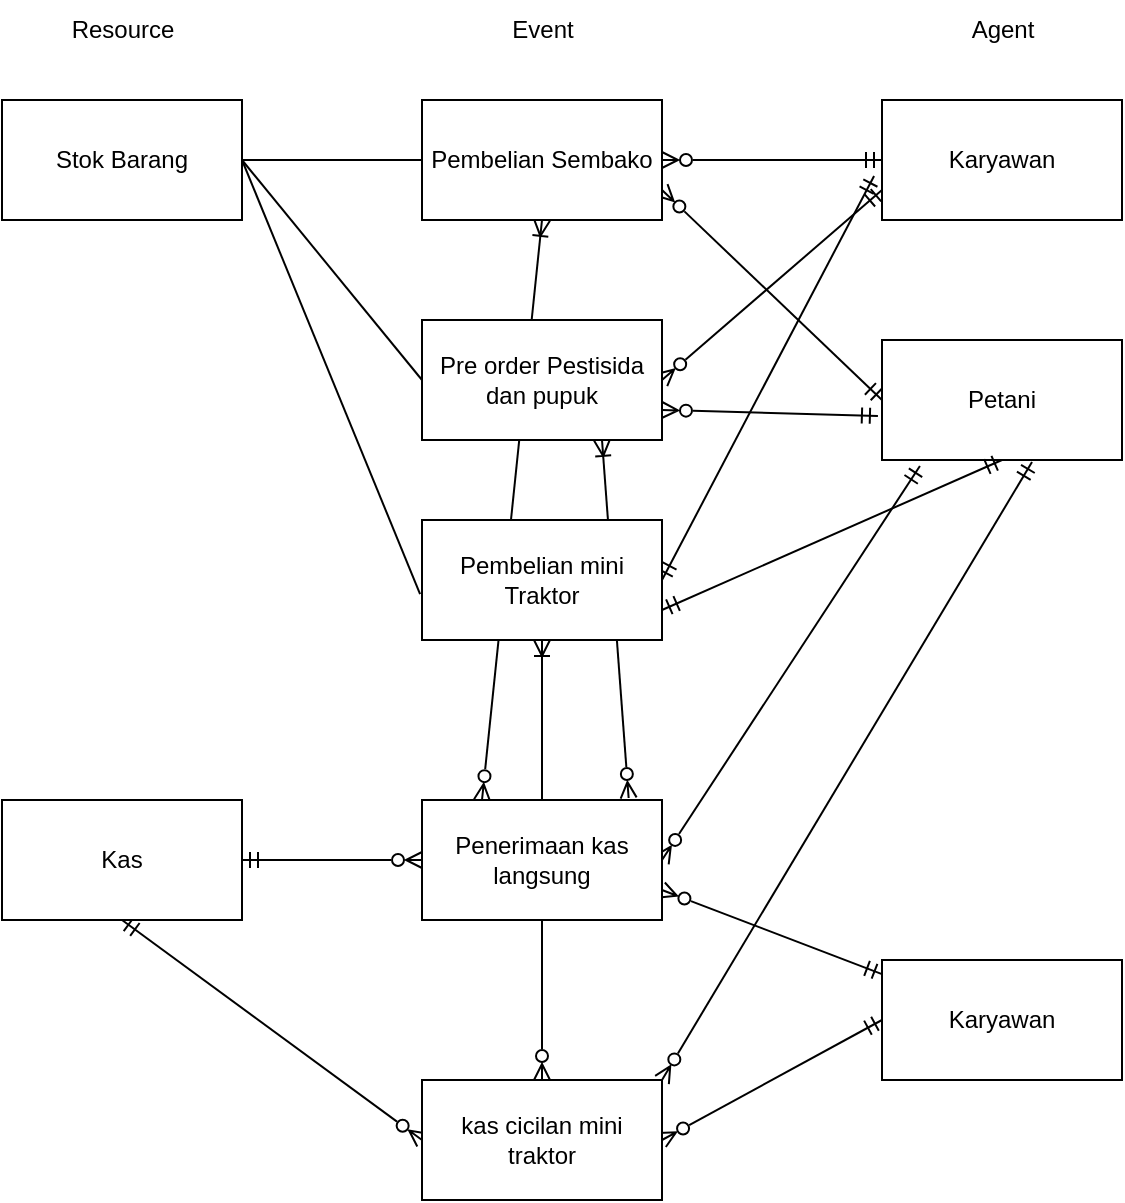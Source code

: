 <mxfile version="20.6.0" type="github">
  <diagram id="C5RBs43oDa-KdzZeNtuy" name="Page-1">
    <mxGraphModel dx="876" dy="386" grid="1" gridSize="10" guides="1" tooltips="1" connect="1" arrows="1" fold="1" page="1" pageScale="1" pageWidth="827" pageHeight="1169" math="0" shadow="0">
      <root>
        <mxCell id="WIyWlLk6GJQsqaUBKTNV-0" />
        <mxCell id="WIyWlLk6GJQsqaUBKTNV-1" parent="WIyWlLk6GJQsqaUBKTNV-0" />
        <mxCell id="PRKDy5d3mWUBLn4jBvoK-0" style="edgeStyle=none;rounded=0;orthogonalLoop=1;jettySize=auto;html=1;exitX=1;exitY=0.5;exitDx=0;exitDy=0;entryX=0;entryY=0.5;entryDx=0;entryDy=0;startArrow=none;startFill=0;endArrow=none;endFill=0;" edge="1" parent="WIyWlLk6GJQsqaUBKTNV-1" source="PRKDy5d3mWUBLn4jBvoK-3" target="PRKDy5d3mWUBLn4jBvoK-16">
          <mxGeometry relative="1" as="geometry" />
        </mxCell>
        <mxCell id="PRKDy5d3mWUBLn4jBvoK-1" style="edgeStyle=none;rounded=0;orthogonalLoop=1;jettySize=auto;html=1;exitX=1;exitY=0.5;exitDx=0;exitDy=0;entryX=0;entryY=0.5;entryDx=0;entryDy=0;startArrow=none;startFill=0;endArrow=none;endFill=0;" edge="1" parent="WIyWlLk6GJQsqaUBKTNV-1" source="PRKDy5d3mWUBLn4jBvoK-3" target="PRKDy5d3mWUBLn4jBvoK-8">
          <mxGeometry relative="1" as="geometry" />
        </mxCell>
        <mxCell id="PRKDy5d3mWUBLn4jBvoK-2" style="edgeStyle=none;rounded=0;orthogonalLoop=1;jettySize=auto;html=1;exitX=1;exitY=0.5;exitDx=0;exitDy=0;entryX=-0.008;entryY=0.617;entryDx=0;entryDy=0;entryPerimeter=0;startArrow=none;startFill=0;endArrow=none;endFill=0;" edge="1" parent="WIyWlLk6GJQsqaUBKTNV-1" source="PRKDy5d3mWUBLn4jBvoK-3" target="PRKDy5d3mWUBLn4jBvoK-20">
          <mxGeometry relative="1" as="geometry" />
        </mxCell>
        <mxCell id="PRKDy5d3mWUBLn4jBvoK-3" value="Stok Barang" style="rounded=0;whiteSpace=wrap;html=1;" vertex="1" parent="WIyWlLk6GJQsqaUBKTNV-1">
          <mxGeometry x="120" y="160" width="120" height="60" as="geometry" />
        </mxCell>
        <mxCell id="PRKDy5d3mWUBLn4jBvoK-4" value="Resource" style="text;html=1;align=center;verticalAlign=middle;resizable=0;points=[];autosize=1;strokeColor=none;fillColor=none;" vertex="1" parent="WIyWlLk6GJQsqaUBKTNV-1">
          <mxGeometry x="145" y="110" width="70" height="30" as="geometry" />
        </mxCell>
        <mxCell id="PRKDy5d3mWUBLn4jBvoK-5" style="edgeStyle=orthogonalEdgeStyle;rounded=0;orthogonalLoop=1;jettySize=auto;html=1;entryX=0;entryY=0.5;entryDx=0;entryDy=0;startArrow=ERzeroToMany;startFill=0;endArrow=ERmandOne;endFill=0;" edge="1" parent="WIyWlLk6GJQsqaUBKTNV-1" source="PRKDy5d3mWUBLn4jBvoK-8" target="PRKDy5d3mWUBLn4jBvoK-10">
          <mxGeometry relative="1" as="geometry" />
        </mxCell>
        <mxCell id="PRKDy5d3mWUBLn4jBvoK-6" style="edgeStyle=none;rounded=0;orthogonalLoop=1;jettySize=auto;html=1;exitX=1;exitY=0.75;exitDx=0;exitDy=0;entryX=0;entryY=0.5;entryDx=0;entryDy=0;startArrow=ERzeroToMany;startFill=0;endArrow=ERmandOne;endFill=0;" edge="1" parent="WIyWlLk6GJQsqaUBKTNV-1" source="PRKDy5d3mWUBLn4jBvoK-8" target="PRKDy5d3mWUBLn4jBvoK-12">
          <mxGeometry relative="1" as="geometry" />
        </mxCell>
        <mxCell id="PRKDy5d3mWUBLn4jBvoK-7" style="edgeStyle=none;rounded=0;orthogonalLoop=1;jettySize=auto;html=1;exitX=0.5;exitY=1;exitDx=0;exitDy=0;entryX=0.25;entryY=0;entryDx=0;entryDy=0;startArrow=ERoneToMany;startFill=0;endArrow=ERzeroToMany;endFill=0;" edge="1" parent="WIyWlLk6GJQsqaUBKTNV-1" source="PRKDy5d3mWUBLn4jBvoK-8" target="PRKDy5d3mWUBLn4jBvoK-26">
          <mxGeometry relative="1" as="geometry" />
        </mxCell>
        <mxCell id="PRKDy5d3mWUBLn4jBvoK-8" value="Pembelian Sembako" style="whiteSpace=wrap;html=1;" vertex="1" parent="WIyWlLk6GJQsqaUBKTNV-1">
          <mxGeometry x="330" y="160" width="120" height="60" as="geometry" />
        </mxCell>
        <mxCell id="PRKDy5d3mWUBLn4jBvoK-9" value="Event&lt;br&gt;" style="text;html=1;align=center;verticalAlign=middle;resizable=0;points=[];autosize=1;strokeColor=none;fillColor=none;" vertex="1" parent="WIyWlLk6GJQsqaUBKTNV-1">
          <mxGeometry x="365" y="110" width="50" height="30" as="geometry" />
        </mxCell>
        <mxCell id="PRKDy5d3mWUBLn4jBvoK-10" value="Karyawan" style="whiteSpace=wrap;html=1;" vertex="1" parent="WIyWlLk6GJQsqaUBKTNV-1">
          <mxGeometry x="560" y="160" width="120" height="60" as="geometry" />
        </mxCell>
        <mxCell id="PRKDy5d3mWUBLn4jBvoK-11" value="Agent" style="text;html=1;align=center;verticalAlign=middle;resizable=0;points=[];autosize=1;strokeColor=none;fillColor=none;" vertex="1" parent="WIyWlLk6GJQsqaUBKTNV-1">
          <mxGeometry x="595" y="110" width="50" height="30" as="geometry" />
        </mxCell>
        <mxCell id="PRKDy5d3mWUBLn4jBvoK-12" value="Petani" style="whiteSpace=wrap;html=1;" vertex="1" parent="WIyWlLk6GJQsqaUBKTNV-1">
          <mxGeometry x="560" y="280" width="120" height="60" as="geometry" />
        </mxCell>
        <mxCell id="PRKDy5d3mWUBLn4jBvoK-13" style="edgeStyle=none;rounded=0;orthogonalLoop=1;jettySize=auto;html=1;exitX=1;exitY=0.5;exitDx=0;exitDy=0;entryX=0;entryY=0.75;entryDx=0;entryDy=0;startArrow=ERzeroToMany;startFill=0;endArrow=ERmandOne;endFill=0;" edge="1" parent="WIyWlLk6GJQsqaUBKTNV-1" source="PRKDy5d3mWUBLn4jBvoK-16" target="PRKDy5d3mWUBLn4jBvoK-10">
          <mxGeometry relative="1" as="geometry" />
        </mxCell>
        <mxCell id="PRKDy5d3mWUBLn4jBvoK-14" style="edgeStyle=none;rounded=0;orthogonalLoop=1;jettySize=auto;html=1;exitX=1;exitY=0.75;exitDx=0;exitDy=0;entryX=-0.017;entryY=0.633;entryDx=0;entryDy=0;entryPerimeter=0;startArrow=ERzeroToMany;startFill=0;endArrow=ERmandOne;endFill=0;" edge="1" parent="WIyWlLk6GJQsqaUBKTNV-1" source="PRKDy5d3mWUBLn4jBvoK-16" target="PRKDy5d3mWUBLn4jBvoK-12">
          <mxGeometry relative="1" as="geometry" />
        </mxCell>
        <mxCell id="PRKDy5d3mWUBLn4jBvoK-15" style="edgeStyle=none;rounded=0;orthogonalLoop=1;jettySize=auto;html=1;exitX=0.75;exitY=1;exitDx=0;exitDy=0;entryX=0.861;entryY=-0.017;entryDx=0;entryDy=0;entryPerimeter=0;startArrow=ERoneToMany;startFill=0;endArrow=ERzeroToMany;endFill=0;" edge="1" parent="WIyWlLk6GJQsqaUBKTNV-1" source="PRKDy5d3mWUBLn4jBvoK-16" target="PRKDy5d3mWUBLn4jBvoK-26">
          <mxGeometry relative="1" as="geometry" />
        </mxCell>
        <mxCell id="PRKDy5d3mWUBLn4jBvoK-16" value="Pre order Pestisida dan pupuk" style="whiteSpace=wrap;html=1;" vertex="1" parent="WIyWlLk6GJQsqaUBKTNV-1">
          <mxGeometry x="330" y="270" width="120" height="60" as="geometry" />
        </mxCell>
        <mxCell id="PRKDy5d3mWUBLn4jBvoK-17" style="edgeStyle=none;rounded=0;orthogonalLoop=1;jettySize=auto;html=1;exitX=1;exitY=0.5;exitDx=0;exitDy=0;entryX=-0.033;entryY=0.633;entryDx=0;entryDy=0;entryPerimeter=0;startArrow=ERmandOne;startFill=0;endArrow=ERmandOne;endFill=0;" edge="1" parent="WIyWlLk6GJQsqaUBKTNV-1" source="PRKDy5d3mWUBLn4jBvoK-20" target="PRKDy5d3mWUBLn4jBvoK-10">
          <mxGeometry relative="1" as="geometry" />
        </mxCell>
        <mxCell id="PRKDy5d3mWUBLn4jBvoK-18" style="edgeStyle=none;rounded=0;orthogonalLoop=1;jettySize=auto;html=1;exitX=1;exitY=0.75;exitDx=0;exitDy=0;entryX=0.5;entryY=1;entryDx=0;entryDy=0;startArrow=ERmandOne;startFill=0;endArrow=ERmandOne;endFill=0;" edge="1" parent="WIyWlLk6GJQsqaUBKTNV-1" source="PRKDy5d3mWUBLn4jBvoK-20" target="PRKDy5d3mWUBLn4jBvoK-12">
          <mxGeometry relative="1" as="geometry" />
        </mxCell>
        <mxCell id="PRKDy5d3mWUBLn4jBvoK-19" style="edgeStyle=none;rounded=0;orthogonalLoop=1;jettySize=auto;html=1;exitX=0.5;exitY=1;exitDx=0;exitDy=0;entryX=0.5;entryY=0;entryDx=0;entryDy=0;startArrow=ERoneToMany;startFill=0;endArrow=ERzeroToMany;endFill=0;" edge="1" parent="WIyWlLk6GJQsqaUBKTNV-1" source="PRKDy5d3mWUBLn4jBvoK-20" target="PRKDy5d3mWUBLn4jBvoK-29">
          <mxGeometry relative="1" as="geometry" />
        </mxCell>
        <mxCell id="PRKDy5d3mWUBLn4jBvoK-20" value="Pembelian mini Traktor" style="whiteSpace=wrap;html=1;" vertex="1" parent="WIyWlLk6GJQsqaUBKTNV-1">
          <mxGeometry x="330" y="370" width="120" height="60" as="geometry" />
        </mxCell>
        <mxCell id="PRKDy5d3mWUBLn4jBvoK-21" style="edgeStyle=none;rounded=0;orthogonalLoop=1;jettySize=auto;html=1;exitX=1;exitY=0.5;exitDx=0;exitDy=0;entryX=0;entryY=0.5;entryDx=0;entryDy=0;startArrow=ERmandOne;startFill=0;endArrow=ERzeroToMany;endFill=0;" edge="1" parent="WIyWlLk6GJQsqaUBKTNV-1" source="PRKDy5d3mWUBLn4jBvoK-23" target="PRKDy5d3mWUBLn4jBvoK-26">
          <mxGeometry relative="1" as="geometry" />
        </mxCell>
        <mxCell id="PRKDy5d3mWUBLn4jBvoK-22" style="edgeStyle=none;rounded=0;orthogonalLoop=1;jettySize=auto;html=1;exitX=0.5;exitY=1;exitDx=0;exitDy=0;entryX=0;entryY=0.5;entryDx=0;entryDy=0;startArrow=ERmandOne;startFill=0;endArrow=ERzeroToMany;endFill=0;" edge="1" parent="WIyWlLk6GJQsqaUBKTNV-1" source="PRKDy5d3mWUBLn4jBvoK-23" target="PRKDy5d3mWUBLn4jBvoK-29">
          <mxGeometry relative="1" as="geometry" />
        </mxCell>
        <mxCell id="PRKDy5d3mWUBLn4jBvoK-23" value="Kas" style="rounded=0;whiteSpace=wrap;html=1;" vertex="1" parent="WIyWlLk6GJQsqaUBKTNV-1">
          <mxGeometry x="120" y="510" width="120" height="60" as="geometry" />
        </mxCell>
        <mxCell id="PRKDy5d3mWUBLn4jBvoK-24" style="edgeStyle=none;rounded=0;orthogonalLoop=1;jettySize=auto;html=1;exitX=1;exitY=0.5;exitDx=0;exitDy=0;entryX=0.158;entryY=1.05;entryDx=0;entryDy=0;entryPerimeter=0;startArrow=ERzeroToMany;startFill=0;endArrow=ERmandOne;endFill=0;" edge="1" parent="WIyWlLk6GJQsqaUBKTNV-1" source="PRKDy5d3mWUBLn4jBvoK-26" target="PRKDy5d3mWUBLn4jBvoK-12">
          <mxGeometry relative="1" as="geometry" />
        </mxCell>
        <mxCell id="PRKDy5d3mWUBLn4jBvoK-25" style="edgeStyle=none;rounded=0;orthogonalLoop=1;jettySize=auto;html=1;exitX=1;exitY=0.75;exitDx=0;exitDy=0;startArrow=ERzeroToMany;startFill=0;endArrow=ERmandOne;endFill=0;" edge="1" parent="WIyWlLk6GJQsqaUBKTNV-1" source="PRKDy5d3mWUBLn4jBvoK-26" target="PRKDy5d3mWUBLn4jBvoK-30">
          <mxGeometry relative="1" as="geometry" />
        </mxCell>
        <mxCell id="PRKDy5d3mWUBLn4jBvoK-26" value="Penerimaan kas langsung" style="whiteSpace=wrap;html=1;" vertex="1" parent="WIyWlLk6GJQsqaUBKTNV-1">
          <mxGeometry x="330" y="510" width="120" height="60" as="geometry" />
        </mxCell>
        <mxCell id="PRKDy5d3mWUBLn4jBvoK-27" style="edgeStyle=none;rounded=0;orthogonalLoop=1;jettySize=auto;html=1;exitX=1;exitY=0.5;exitDx=0;exitDy=0;entryX=0;entryY=0.5;entryDx=0;entryDy=0;startArrow=ERzeroToMany;startFill=0;endArrow=ERmandOne;endFill=0;" edge="1" parent="WIyWlLk6GJQsqaUBKTNV-1" source="PRKDy5d3mWUBLn4jBvoK-29" target="PRKDy5d3mWUBLn4jBvoK-30">
          <mxGeometry relative="1" as="geometry" />
        </mxCell>
        <mxCell id="PRKDy5d3mWUBLn4jBvoK-28" style="edgeStyle=none;rounded=0;orthogonalLoop=1;jettySize=auto;html=1;exitX=1;exitY=0;exitDx=0;exitDy=0;entryX=0.625;entryY=1.017;entryDx=0;entryDy=0;entryPerimeter=0;startArrow=ERzeroToMany;startFill=0;endArrow=ERmandOne;endFill=0;" edge="1" parent="WIyWlLk6GJQsqaUBKTNV-1" source="PRKDy5d3mWUBLn4jBvoK-29" target="PRKDy5d3mWUBLn4jBvoK-12">
          <mxGeometry relative="1" as="geometry" />
        </mxCell>
        <mxCell id="PRKDy5d3mWUBLn4jBvoK-29" value="kas cicilan mini traktor" style="whiteSpace=wrap;html=1;" vertex="1" parent="WIyWlLk6GJQsqaUBKTNV-1">
          <mxGeometry x="330" y="650" width="120" height="60" as="geometry" />
        </mxCell>
        <mxCell id="PRKDy5d3mWUBLn4jBvoK-30" value="Karyawan" style="whiteSpace=wrap;html=1;" vertex="1" parent="WIyWlLk6GJQsqaUBKTNV-1">
          <mxGeometry x="560" y="590" width="120" height="60" as="geometry" />
        </mxCell>
      </root>
    </mxGraphModel>
  </diagram>
</mxfile>
